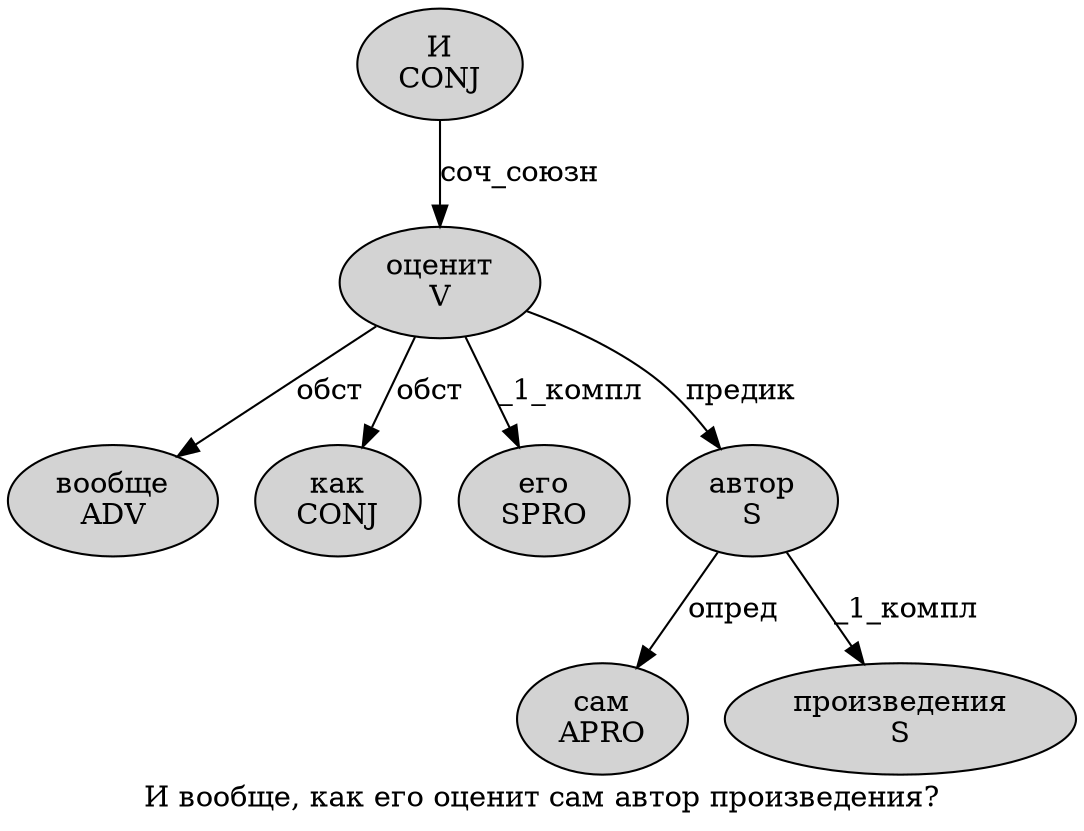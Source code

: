 digraph SENTENCE_3841 {
	graph [label="И вообще, как его оценит сам автор произведения?"]
	node [style=filled]
		0 [label="И
CONJ" color="" fillcolor=lightgray penwidth=1 shape=ellipse]
		1 [label="вообще
ADV" color="" fillcolor=lightgray penwidth=1 shape=ellipse]
		3 [label="как
CONJ" color="" fillcolor=lightgray penwidth=1 shape=ellipse]
		4 [label="его
SPRO" color="" fillcolor=lightgray penwidth=1 shape=ellipse]
		5 [label="оценит
V" color="" fillcolor=lightgray penwidth=1 shape=ellipse]
		6 [label="сам
APRO" color="" fillcolor=lightgray penwidth=1 shape=ellipse]
		7 [label="автор
S" color="" fillcolor=lightgray penwidth=1 shape=ellipse]
		8 [label="произведения
S" color="" fillcolor=lightgray penwidth=1 shape=ellipse]
			5 -> 1 [label="обст"]
			5 -> 3 [label="обст"]
			5 -> 4 [label="_1_компл"]
			5 -> 7 [label="предик"]
			7 -> 6 [label="опред"]
			7 -> 8 [label="_1_компл"]
			0 -> 5 [label="соч_союзн"]
}